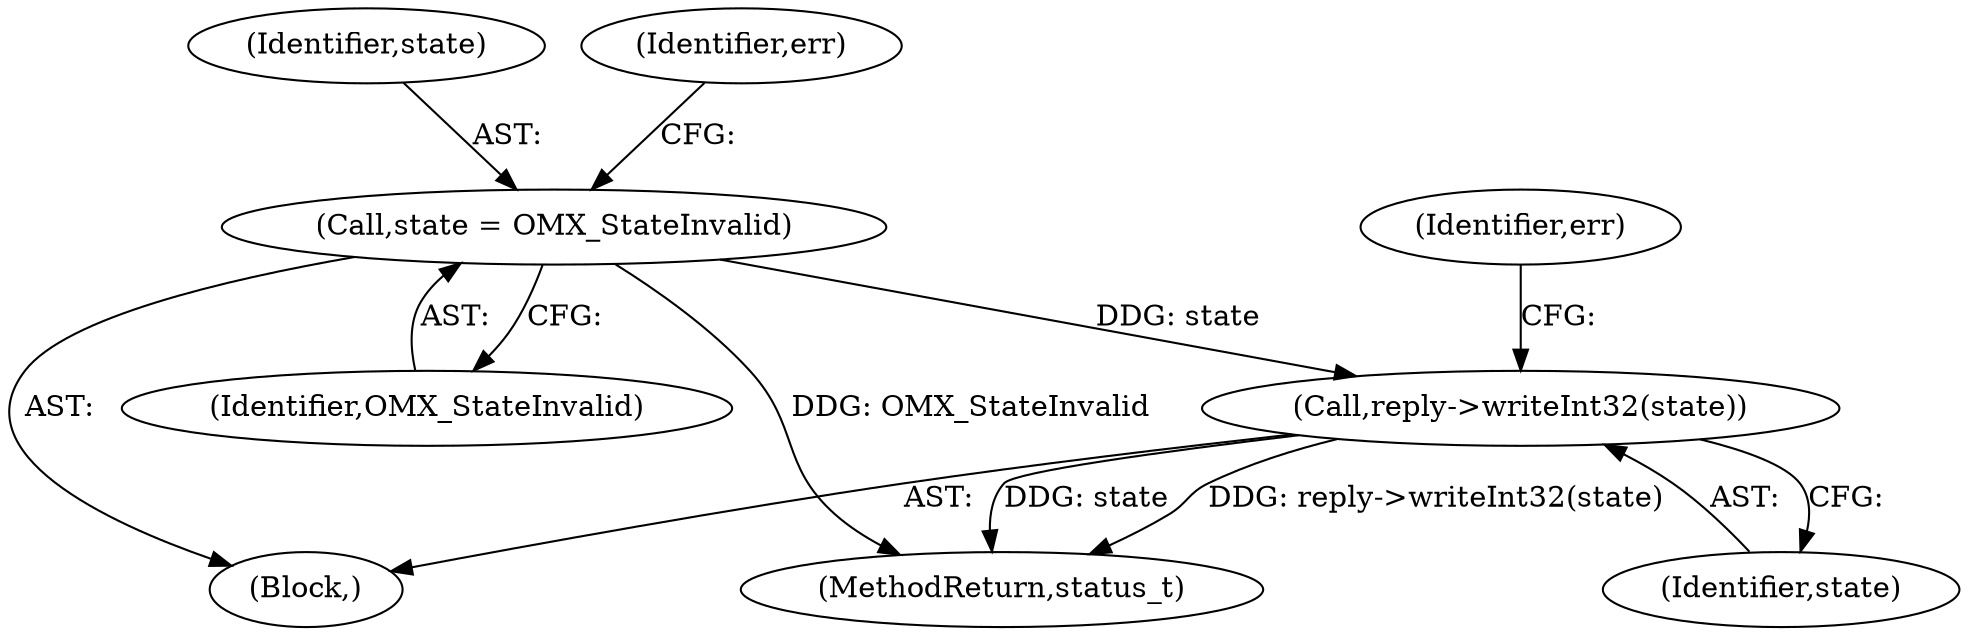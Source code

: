 digraph "0_Android_1171e7c047bf79e7c93342bb6a812c9edd86aa84@API" {
"1000430" [label="(Call,reply->writeInt32(state))"];
"1000420" [label="(Call,state = OMX_StateInvalid)"];
"1000421" [label="(Identifier,state)"];
"1000408" [label="(Block,)"];
"1000431" [label="(Identifier,state)"];
"1000433" [label="(Identifier,err)"];
"1000422" [label="(Identifier,OMX_StateInvalid)"];
"1000420" [label="(Call,state = OMX_StateInvalid)"];
"1001075" [label="(MethodReturn,status_t)"];
"1000425" [label="(Identifier,err)"];
"1000430" [label="(Call,reply->writeInt32(state))"];
"1000430" -> "1000408"  [label="AST: "];
"1000430" -> "1000431"  [label="CFG: "];
"1000431" -> "1000430"  [label="AST: "];
"1000433" -> "1000430"  [label="CFG: "];
"1000430" -> "1001075"  [label="DDG: state"];
"1000430" -> "1001075"  [label="DDG: reply->writeInt32(state)"];
"1000420" -> "1000430"  [label="DDG: state"];
"1000420" -> "1000408"  [label="AST: "];
"1000420" -> "1000422"  [label="CFG: "];
"1000421" -> "1000420"  [label="AST: "];
"1000422" -> "1000420"  [label="AST: "];
"1000425" -> "1000420"  [label="CFG: "];
"1000420" -> "1001075"  [label="DDG: OMX_StateInvalid"];
}
